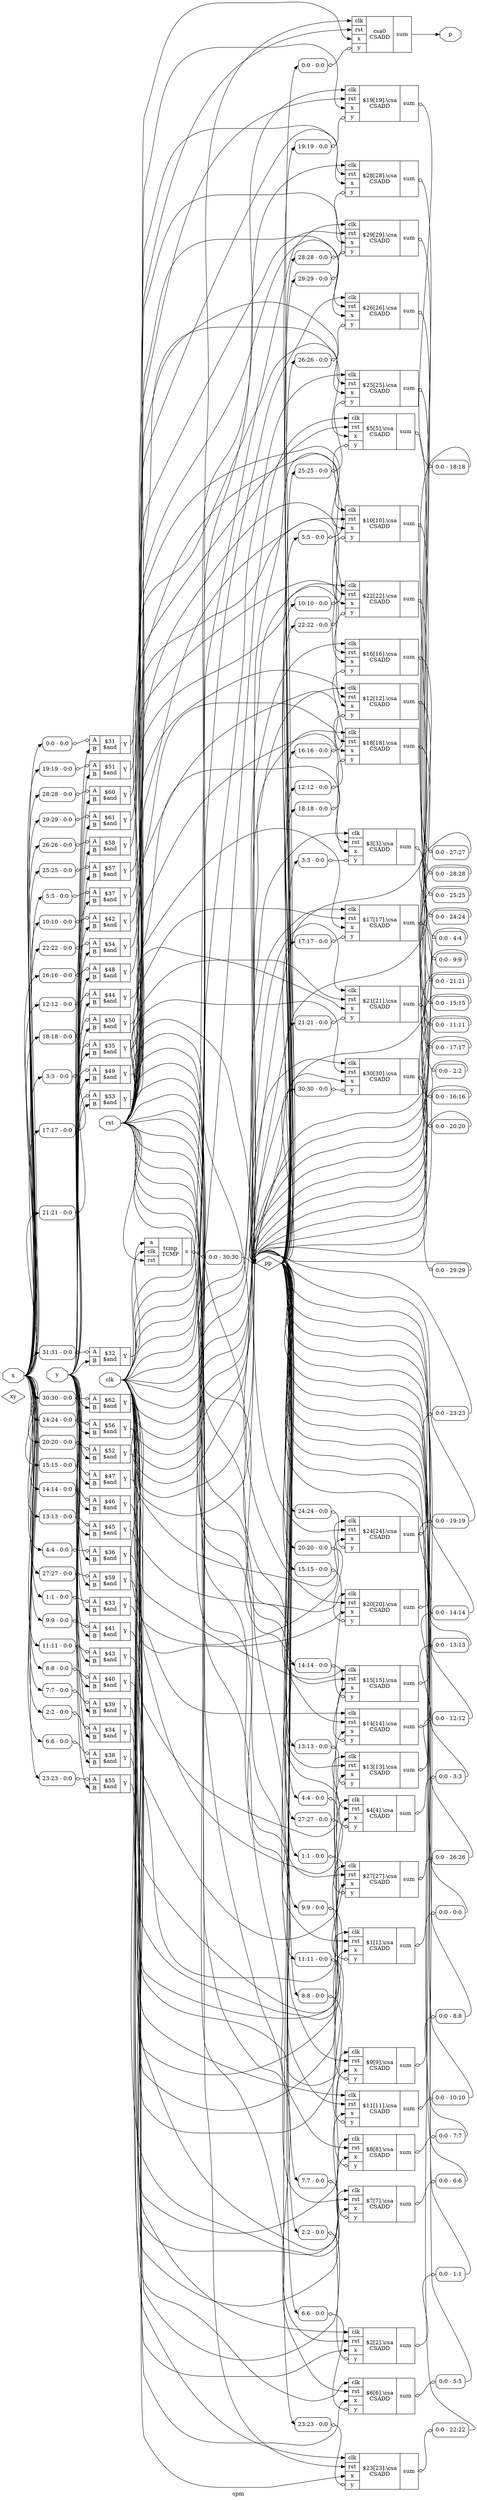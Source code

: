 digraph "spm" {
label="spm";
rankdir="LR";
remincross=true;
n33 [ shape=diamond, label="xy", color="black", fontcolor="black" ];
n34 [ shape=diamond, label="pp", color="black", fontcolor="black" ];
n35 [ shape=octagon, label="p", color="black", fontcolor="black" ];
n36 [ shape=octagon, label="x", color="black", fontcolor="black" ];
n37 [ shape=octagon, label="y", color="black", fontcolor="black" ];
n38 [ shape=octagon, label="rst", color="black", fontcolor="black" ];
n39 [ shape=octagon, label="clk", color="black", fontcolor="black" ];
c43 [ shape=record, label="{{<p40> A|<p41> B}|$62\n$and|{<p42> Y}}" ];
x0 [ shape=record, style=rounded, label="<s0> 30:30 - 0:0 " ];
x0:e -> c43:p40:w [arrowhead=odiamond, arrowtail=odiamond, dir=both, color="black", label=""];
c45 [ shape=record, label="{{<p39> clk|<p38> rst|<p36> x|<p37> y}|$30[30].\\csa\nCSADD|{<p44> sum}}" ];
x1 [ shape=record, style=rounded, label="<s0> 0:0 - 29:29 " ];
c45:p44:e -> x1:w [arrowhead=odiamond, arrowtail=odiamond, dir=both, color="black", label=""];
x2 [ shape=record, style=rounded, label="<s0> 30:30 - 0:0 " ];
x2:e -> c45:p37:w [arrowhead=odiamond, arrowtail=odiamond, dir=both, color="black", label=""];
c46 [ shape=record, label="{{<p40> A|<p41> B}|$61\n$and|{<p42> Y}}" ];
x3 [ shape=record, style=rounded, label="<s0> 29:29 - 0:0 " ];
x3:e -> c46:p40:w [arrowhead=odiamond, arrowtail=odiamond, dir=both, color="black", label=""];
c47 [ shape=record, label="{{<p39> clk|<p38> rst|<p36> x|<p37> y}|$29[29].\\csa\nCSADD|{<p44> sum}}" ];
x4 [ shape=record, style=rounded, label="<s0> 0:0 - 28:28 " ];
c47:p44:e -> x4:w [arrowhead=odiamond, arrowtail=odiamond, dir=both, color="black", label=""];
x5 [ shape=record, style=rounded, label="<s0> 29:29 - 0:0 " ];
x5:e -> c47:p37:w [arrowhead=odiamond, arrowtail=odiamond, dir=both, color="black", label=""];
c48 [ shape=record, label="{{<p40> A|<p41> B}|$60\n$and|{<p42> Y}}" ];
x6 [ shape=record, style=rounded, label="<s0> 28:28 - 0:0 " ];
x6:e -> c48:p40:w [arrowhead=odiamond, arrowtail=odiamond, dir=both, color="black", label=""];
c49 [ shape=record, label="{{<p39> clk|<p38> rst|<p36> x|<p37> y}|$28[28].\\csa\nCSADD|{<p44> sum}}" ];
x7 [ shape=record, style=rounded, label="<s0> 0:0 - 27:27 " ];
c49:p44:e -> x7:w [arrowhead=odiamond, arrowtail=odiamond, dir=both, color="black", label=""];
x8 [ shape=record, style=rounded, label="<s0> 28:28 - 0:0 " ];
x8:e -> c49:p37:w [arrowhead=odiamond, arrowtail=odiamond, dir=both, color="black", label=""];
c50 [ shape=record, label="{{<p40> A|<p41> B}|$59\n$and|{<p42> Y}}" ];
x9 [ shape=record, style=rounded, label="<s0> 27:27 - 0:0 " ];
x9:e -> c50:p40:w [arrowhead=odiamond, arrowtail=odiamond, dir=both, color="black", label=""];
c51 [ shape=record, label="{{<p39> clk|<p38> rst|<p36> x|<p37> y}|$27[27].\\csa\nCSADD|{<p44> sum}}" ];
x10 [ shape=record, style=rounded, label="<s0> 0:0 - 26:26 " ];
c51:p44:e -> x10:w [arrowhead=odiamond, arrowtail=odiamond, dir=both, color="black", label=""];
x11 [ shape=record, style=rounded, label="<s0> 27:27 - 0:0 " ];
x11:e -> c51:p37:w [arrowhead=odiamond, arrowtail=odiamond, dir=both, color="black", label=""];
c52 [ shape=record, label="{{<p40> A|<p41> B}|$58\n$and|{<p42> Y}}" ];
x12 [ shape=record, style=rounded, label="<s0> 26:26 - 0:0 " ];
x12:e -> c52:p40:w [arrowhead=odiamond, arrowtail=odiamond, dir=both, color="black", label=""];
c53 [ shape=record, label="{{<p39> clk|<p38> rst|<p36> x|<p37> y}|$26[26].\\csa\nCSADD|{<p44> sum}}" ];
x13 [ shape=record, style=rounded, label="<s0> 0:0 - 25:25 " ];
c53:p44:e -> x13:w [arrowhead=odiamond, arrowtail=odiamond, dir=both, color="black", label=""];
x14 [ shape=record, style=rounded, label="<s0> 26:26 - 0:0 " ];
x14:e -> c53:p37:w [arrowhead=odiamond, arrowtail=odiamond, dir=both, color="black", label=""];
c54 [ shape=record, label="{{<p40> A|<p41> B}|$57\n$and|{<p42> Y}}" ];
x15 [ shape=record, style=rounded, label="<s0> 25:25 - 0:0 " ];
x15:e -> c54:p40:w [arrowhead=odiamond, arrowtail=odiamond, dir=both, color="black", label=""];
c55 [ shape=record, label="{{<p39> clk|<p38> rst|<p36> x|<p37> y}|$25[25].\\csa\nCSADD|{<p44> sum}}" ];
x16 [ shape=record, style=rounded, label="<s0> 0:0 - 24:24 " ];
c55:p44:e -> x16:w [arrowhead=odiamond, arrowtail=odiamond, dir=both, color="black", label=""];
x17 [ shape=record, style=rounded, label="<s0> 25:25 - 0:0 " ];
x17:e -> c55:p37:w [arrowhead=odiamond, arrowtail=odiamond, dir=both, color="black", label=""];
c56 [ shape=record, label="{{<p40> A|<p41> B}|$56\n$and|{<p42> Y}}" ];
x18 [ shape=record, style=rounded, label="<s0> 24:24 - 0:0 " ];
x18:e -> c56:p40:w [arrowhead=odiamond, arrowtail=odiamond, dir=both, color="black", label=""];
c57 [ shape=record, label="{{<p39> clk|<p38> rst|<p36> x|<p37> y}|$24[24].\\csa\nCSADD|{<p44> sum}}" ];
x19 [ shape=record, style=rounded, label="<s0> 0:0 - 23:23 " ];
c57:p44:e -> x19:w [arrowhead=odiamond, arrowtail=odiamond, dir=both, color="black", label=""];
x20 [ shape=record, style=rounded, label="<s0> 24:24 - 0:0 " ];
x20:e -> c57:p37:w [arrowhead=odiamond, arrowtail=odiamond, dir=both, color="black", label=""];
c58 [ shape=record, label="{{<p40> A|<p41> B}|$55\n$and|{<p42> Y}}" ];
x21 [ shape=record, style=rounded, label="<s0> 23:23 - 0:0 " ];
x21:e -> c58:p40:w [arrowhead=odiamond, arrowtail=odiamond, dir=both, color="black", label=""];
c59 [ shape=record, label="{{<p39> clk|<p38> rst|<p36> x|<p37> y}|$23[23].\\csa\nCSADD|{<p44> sum}}" ];
x22 [ shape=record, style=rounded, label="<s0> 0:0 - 22:22 " ];
c59:p44:e -> x22:w [arrowhead=odiamond, arrowtail=odiamond, dir=both, color="black", label=""];
x23 [ shape=record, style=rounded, label="<s0> 23:23 - 0:0 " ];
x23:e -> c59:p37:w [arrowhead=odiamond, arrowtail=odiamond, dir=both, color="black", label=""];
c60 [ shape=record, label="{{<p40> A|<p41> B}|$54\n$and|{<p42> Y}}" ];
x24 [ shape=record, style=rounded, label="<s0> 22:22 - 0:0 " ];
x24:e -> c60:p40:w [arrowhead=odiamond, arrowtail=odiamond, dir=both, color="black", label=""];
c61 [ shape=record, label="{{<p39> clk|<p38> rst|<p36> x|<p37> y}|$22[22].\\csa\nCSADD|{<p44> sum}}" ];
x25 [ shape=record, style=rounded, label="<s0> 0:0 - 21:21 " ];
c61:p44:e -> x25:w [arrowhead=odiamond, arrowtail=odiamond, dir=both, color="black", label=""];
x26 [ shape=record, style=rounded, label="<s0> 22:22 - 0:0 " ];
x26:e -> c61:p37:w [arrowhead=odiamond, arrowtail=odiamond, dir=both, color="black", label=""];
c62 [ shape=record, label="{{<p40> A|<p41> B}|$53\n$and|{<p42> Y}}" ];
x27 [ shape=record, style=rounded, label="<s0> 21:21 - 0:0 " ];
x27:e -> c62:p40:w [arrowhead=odiamond, arrowtail=odiamond, dir=both, color="black", label=""];
c63 [ shape=record, label="{{<p39> clk|<p38> rst|<p36> x|<p37> y}|$21[21].\\csa\nCSADD|{<p44> sum}}" ];
x28 [ shape=record, style=rounded, label="<s0> 0:0 - 20:20 " ];
c63:p44:e -> x28:w [arrowhead=odiamond, arrowtail=odiamond, dir=both, color="black", label=""];
x29 [ shape=record, style=rounded, label="<s0> 21:21 - 0:0 " ];
x29:e -> c63:p37:w [arrowhead=odiamond, arrowtail=odiamond, dir=both, color="black", label=""];
c64 [ shape=record, label="{{<p40> A|<p41> B}|$52\n$and|{<p42> Y}}" ];
x30 [ shape=record, style=rounded, label="<s0> 20:20 - 0:0 " ];
x30:e -> c64:p40:w [arrowhead=odiamond, arrowtail=odiamond, dir=both, color="black", label=""];
c65 [ shape=record, label="{{<p39> clk|<p38> rst|<p36> x|<p37> y}|$20[20].\\csa\nCSADD|{<p44> sum}}" ];
x31 [ shape=record, style=rounded, label="<s0> 0:0 - 19:19 " ];
c65:p44:e -> x31:w [arrowhead=odiamond, arrowtail=odiamond, dir=both, color="black", label=""];
x32 [ shape=record, style=rounded, label="<s0> 20:20 - 0:0 " ];
x32:e -> c65:p37:w [arrowhead=odiamond, arrowtail=odiamond, dir=both, color="black", label=""];
c66 [ shape=record, label="{{<p40> A|<p41> B}|$51\n$and|{<p42> Y}}" ];
x33 [ shape=record, style=rounded, label="<s0> 19:19 - 0:0 " ];
x33:e -> c66:p40:w [arrowhead=odiamond, arrowtail=odiamond, dir=both, color="black", label=""];
c67 [ shape=record, label="{{<p39> clk|<p38> rst|<p36> x|<p37> y}|$19[19].\\csa\nCSADD|{<p44> sum}}" ];
x34 [ shape=record, style=rounded, label="<s0> 0:0 - 18:18 " ];
c67:p44:e -> x34:w [arrowhead=odiamond, arrowtail=odiamond, dir=both, color="black", label=""];
x35 [ shape=record, style=rounded, label="<s0> 19:19 - 0:0 " ];
x35:e -> c67:p37:w [arrowhead=odiamond, arrowtail=odiamond, dir=both, color="black", label=""];
c68 [ shape=record, label="{{<p40> A|<p41> B}|$50\n$and|{<p42> Y}}" ];
x36 [ shape=record, style=rounded, label="<s0> 18:18 - 0:0 " ];
x36:e -> c68:p40:w [arrowhead=odiamond, arrowtail=odiamond, dir=both, color="black", label=""];
c69 [ shape=record, label="{{<p39> clk|<p38> rst|<p36> x|<p37> y}|$18[18].\\csa\nCSADD|{<p44> sum}}" ];
x37 [ shape=record, style=rounded, label="<s0> 0:0 - 17:17 " ];
c69:p44:e -> x37:w [arrowhead=odiamond, arrowtail=odiamond, dir=both, color="black", label=""];
x38 [ shape=record, style=rounded, label="<s0> 18:18 - 0:0 " ];
x38:e -> c69:p37:w [arrowhead=odiamond, arrowtail=odiamond, dir=both, color="black", label=""];
c70 [ shape=record, label="{{<p40> A|<p41> B}|$49\n$and|{<p42> Y}}" ];
x39 [ shape=record, style=rounded, label="<s0> 17:17 - 0:0 " ];
x39:e -> c70:p40:w [arrowhead=odiamond, arrowtail=odiamond, dir=both, color="black", label=""];
c71 [ shape=record, label="{{<p39> clk|<p38> rst|<p36> x|<p37> y}|$17[17].\\csa\nCSADD|{<p44> sum}}" ];
x40 [ shape=record, style=rounded, label="<s0> 0:0 - 16:16 " ];
c71:p44:e -> x40:w [arrowhead=odiamond, arrowtail=odiamond, dir=both, color="black", label=""];
x41 [ shape=record, style=rounded, label="<s0> 17:17 - 0:0 " ];
x41:e -> c71:p37:w [arrowhead=odiamond, arrowtail=odiamond, dir=both, color="black", label=""];
c72 [ shape=record, label="{{<p40> A|<p41> B}|$48\n$and|{<p42> Y}}" ];
x42 [ shape=record, style=rounded, label="<s0> 16:16 - 0:0 " ];
x42:e -> c72:p40:w [arrowhead=odiamond, arrowtail=odiamond, dir=both, color="black", label=""];
c73 [ shape=record, label="{{<p39> clk|<p38> rst|<p36> x|<p37> y}|$16[16].\\csa\nCSADD|{<p44> sum}}" ];
x43 [ shape=record, style=rounded, label="<s0> 0:0 - 15:15 " ];
c73:p44:e -> x43:w [arrowhead=odiamond, arrowtail=odiamond, dir=both, color="black", label=""];
x44 [ shape=record, style=rounded, label="<s0> 16:16 - 0:0 " ];
x44:e -> c73:p37:w [arrowhead=odiamond, arrowtail=odiamond, dir=both, color="black", label=""];
c74 [ shape=record, label="{{<p40> A|<p41> B}|$47\n$and|{<p42> Y}}" ];
x45 [ shape=record, style=rounded, label="<s0> 15:15 - 0:0 " ];
x45:e -> c74:p40:w [arrowhead=odiamond, arrowtail=odiamond, dir=both, color="black", label=""];
c75 [ shape=record, label="{{<p39> clk|<p38> rst|<p36> x|<p37> y}|$15[15].\\csa\nCSADD|{<p44> sum}}" ];
x46 [ shape=record, style=rounded, label="<s0> 0:0 - 14:14 " ];
c75:p44:e -> x46:w [arrowhead=odiamond, arrowtail=odiamond, dir=both, color="black", label=""];
x47 [ shape=record, style=rounded, label="<s0> 15:15 - 0:0 " ];
x47:e -> c75:p37:w [arrowhead=odiamond, arrowtail=odiamond, dir=both, color="black", label=""];
c76 [ shape=record, label="{{<p40> A|<p41> B}|$46\n$and|{<p42> Y}}" ];
x48 [ shape=record, style=rounded, label="<s0> 14:14 - 0:0 " ];
x48:e -> c76:p40:w [arrowhead=odiamond, arrowtail=odiamond, dir=both, color="black", label=""];
c77 [ shape=record, label="{{<p39> clk|<p38> rst|<p36> x|<p37> y}|$14[14].\\csa\nCSADD|{<p44> sum}}" ];
x49 [ shape=record, style=rounded, label="<s0> 0:0 - 13:13 " ];
c77:p44:e -> x49:w [arrowhead=odiamond, arrowtail=odiamond, dir=both, color="black", label=""];
x50 [ shape=record, style=rounded, label="<s0> 14:14 - 0:0 " ];
x50:e -> c77:p37:w [arrowhead=odiamond, arrowtail=odiamond, dir=both, color="black", label=""];
c78 [ shape=record, label="{{<p40> A|<p41> B}|$45\n$and|{<p42> Y}}" ];
x51 [ shape=record, style=rounded, label="<s0> 13:13 - 0:0 " ];
x51:e -> c78:p40:w [arrowhead=odiamond, arrowtail=odiamond, dir=both, color="black", label=""];
c79 [ shape=record, label="{{<p39> clk|<p38> rst|<p36> x|<p37> y}|$13[13].\\csa\nCSADD|{<p44> sum}}" ];
x52 [ shape=record, style=rounded, label="<s0> 0:0 - 12:12 " ];
c79:p44:e -> x52:w [arrowhead=odiamond, arrowtail=odiamond, dir=both, color="black", label=""];
x53 [ shape=record, style=rounded, label="<s0> 13:13 - 0:0 " ];
x53:e -> c79:p37:w [arrowhead=odiamond, arrowtail=odiamond, dir=both, color="black", label=""];
c80 [ shape=record, label="{{<p40> A|<p41> B}|$44\n$and|{<p42> Y}}" ];
x54 [ shape=record, style=rounded, label="<s0> 12:12 - 0:0 " ];
x54:e -> c80:p40:w [arrowhead=odiamond, arrowtail=odiamond, dir=both, color="black", label=""];
c81 [ shape=record, label="{{<p39> clk|<p38> rst|<p36> x|<p37> y}|$12[12].\\csa\nCSADD|{<p44> sum}}" ];
x55 [ shape=record, style=rounded, label="<s0> 0:0 - 11:11 " ];
c81:p44:e -> x55:w [arrowhead=odiamond, arrowtail=odiamond, dir=both, color="black", label=""];
x56 [ shape=record, style=rounded, label="<s0> 12:12 - 0:0 " ];
x56:e -> c81:p37:w [arrowhead=odiamond, arrowtail=odiamond, dir=both, color="black", label=""];
c82 [ shape=record, label="{{<p40> A|<p41> B}|$43\n$and|{<p42> Y}}" ];
x57 [ shape=record, style=rounded, label="<s0> 11:11 - 0:0 " ];
x57:e -> c82:p40:w [arrowhead=odiamond, arrowtail=odiamond, dir=both, color="black", label=""];
c83 [ shape=record, label="{{<p39> clk|<p38> rst|<p36> x|<p37> y}|$11[11].\\csa\nCSADD|{<p44> sum}}" ];
x58 [ shape=record, style=rounded, label="<s0> 0:0 - 10:10 " ];
c83:p44:e -> x58:w [arrowhead=odiamond, arrowtail=odiamond, dir=both, color="black", label=""];
x59 [ shape=record, style=rounded, label="<s0> 11:11 - 0:0 " ];
x59:e -> c83:p37:w [arrowhead=odiamond, arrowtail=odiamond, dir=both, color="black", label=""];
c84 [ shape=record, label="{{<p40> A|<p41> B}|$42\n$and|{<p42> Y}}" ];
x60 [ shape=record, style=rounded, label="<s0> 10:10 - 0:0 " ];
x60:e -> c84:p40:w [arrowhead=odiamond, arrowtail=odiamond, dir=both, color="black", label=""];
c85 [ shape=record, label="{{<p39> clk|<p38> rst|<p36> x|<p37> y}|$10[10].\\csa\nCSADD|{<p44> sum}}" ];
x61 [ shape=record, style=rounded, label="<s0> 0:0 - 9:9 " ];
c85:p44:e -> x61:w [arrowhead=odiamond, arrowtail=odiamond, dir=both, color="black", label=""];
x62 [ shape=record, style=rounded, label="<s0> 10:10 - 0:0 " ];
x62:e -> c85:p37:w [arrowhead=odiamond, arrowtail=odiamond, dir=both, color="black", label=""];
c86 [ shape=record, label="{{<p40> A|<p41> B}|$41\n$and|{<p42> Y}}" ];
x63 [ shape=record, style=rounded, label="<s0> 9:9 - 0:0 " ];
x63:e -> c86:p40:w [arrowhead=odiamond, arrowtail=odiamond, dir=both, color="black", label=""];
c87 [ shape=record, label="{{<p39> clk|<p38> rst|<p36> x|<p37> y}|$9[9].\\csa\nCSADD|{<p44> sum}}" ];
x64 [ shape=record, style=rounded, label="<s0> 0:0 - 8:8 " ];
c87:p44:e -> x64:w [arrowhead=odiamond, arrowtail=odiamond, dir=both, color="black", label=""];
x65 [ shape=record, style=rounded, label="<s0> 9:9 - 0:0 " ];
x65:e -> c87:p37:w [arrowhead=odiamond, arrowtail=odiamond, dir=both, color="black", label=""];
c88 [ shape=record, label="{{<p40> A|<p41> B}|$40\n$and|{<p42> Y}}" ];
x66 [ shape=record, style=rounded, label="<s0> 8:8 - 0:0 " ];
x66:e -> c88:p40:w [arrowhead=odiamond, arrowtail=odiamond, dir=both, color="black", label=""];
c89 [ shape=record, label="{{<p39> clk|<p38> rst|<p36> x|<p37> y}|$8[8].\\csa\nCSADD|{<p44> sum}}" ];
x67 [ shape=record, style=rounded, label="<s0> 0:0 - 7:7 " ];
c89:p44:e -> x67:w [arrowhead=odiamond, arrowtail=odiamond, dir=both, color="black", label=""];
x68 [ shape=record, style=rounded, label="<s0> 8:8 - 0:0 " ];
x68:e -> c89:p37:w [arrowhead=odiamond, arrowtail=odiamond, dir=both, color="black", label=""];
c90 [ shape=record, label="{{<p40> A|<p41> B}|$39\n$and|{<p42> Y}}" ];
x69 [ shape=record, style=rounded, label="<s0> 7:7 - 0:0 " ];
x69:e -> c90:p40:w [arrowhead=odiamond, arrowtail=odiamond, dir=both, color="black", label=""];
c91 [ shape=record, label="{{<p39> clk|<p38> rst|<p36> x|<p37> y}|$7[7].\\csa\nCSADD|{<p44> sum}}" ];
x70 [ shape=record, style=rounded, label="<s0> 0:0 - 6:6 " ];
c91:p44:e -> x70:w [arrowhead=odiamond, arrowtail=odiamond, dir=both, color="black", label=""];
x71 [ shape=record, style=rounded, label="<s0> 7:7 - 0:0 " ];
x71:e -> c91:p37:w [arrowhead=odiamond, arrowtail=odiamond, dir=both, color="black", label=""];
c92 [ shape=record, label="{{<p40> A|<p41> B}|$38\n$and|{<p42> Y}}" ];
x72 [ shape=record, style=rounded, label="<s0> 6:6 - 0:0 " ];
x72:e -> c92:p40:w [arrowhead=odiamond, arrowtail=odiamond, dir=both, color="black", label=""];
c93 [ shape=record, label="{{<p39> clk|<p38> rst|<p36> x|<p37> y}|$6[6].\\csa\nCSADD|{<p44> sum}}" ];
x73 [ shape=record, style=rounded, label="<s0> 0:0 - 5:5 " ];
c93:p44:e -> x73:w [arrowhead=odiamond, arrowtail=odiamond, dir=both, color="black", label=""];
x74 [ shape=record, style=rounded, label="<s0> 6:6 - 0:0 " ];
x74:e -> c93:p37:w [arrowhead=odiamond, arrowtail=odiamond, dir=both, color="black", label=""];
c94 [ shape=record, label="{{<p40> A|<p41> B}|$37\n$and|{<p42> Y}}" ];
x75 [ shape=record, style=rounded, label="<s0> 5:5 - 0:0 " ];
x75:e -> c94:p40:w [arrowhead=odiamond, arrowtail=odiamond, dir=both, color="black", label=""];
c95 [ shape=record, label="{{<p39> clk|<p38> rst|<p36> x|<p37> y}|$5[5].\\csa\nCSADD|{<p44> sum}}" ];
x76 [ shape=record, style=rounded, label="<s0> 0:0 - 4:4 " ];
c95:p44:e -> x76:w [arrowhead=odiamond, arrowtail=odiamond, dir=both, color="black", label=""];
x77 [ shape=record, style=rounded, label="<s0> 5:5 - 0:0 " ];
x77:e -> c95:p37:w [arrowhead=odiamond, arrowtail=odiamond, dir=both, color="black", label=""];
c96 [ shape=record, label="{{<p40> A|<p41> B}|$36\n$and|{<p42> Y}}" ];
x78 [ shape=record, style=rounded, label="<s0> 4:4 - 0:0 " ];
x78:e -> c96:p40:w [arrowhead=odiamond, arrowtail=odiamond, dir=both, color="black", label=""];
c97 [ shape=record, label="{{<p39> clk|<p38> rst|<p36> x|<p37> y}|$4[4].\\csa\nCSADD|{<p44> sum}}" ];
x79 [ shape=record, style=rounded, label="<s0> 0:0 - 3:3 " ];
c97:p44:e -> x79:w [arrowhead=odiamond, arrowtail=odiamond, dir=both, color="black", label=""];
x80 [ shape=record, style=rounded, label="<s0> 4:4 - 0:0 " ];
x80:e -> c97:p37:w [arrowhead=odiamond, arrowtail=odiamond, dir=both, color="black", label=""];
c98 [ shape=record, label="{{<p40> A|<p41> B}|$35\n$and|{<p42> Y}}" ];
x81 [ shape=record, style=rounded, label="<s0> 3:3 - 0:0 " ];
x81:e -> c98:p40:w [arrowhead=odiamond, arrowtail=odiamond, dir=both, color="black", label=""];
c99 [ shape=record, label="{{<p39> clk|<p38> rst|<p36> x|<p37> y}|$3[3].\\csa\nCSADD|{<p44> sum}}" ];
x82 [ shape=record, style=rounded, label="<s0> 0:0 - 2:2 " ];
c99:p44:e -> x82:w [arrowhead=odiamond, arrowtail=odiamond, dir=both, color="black", label=""];
x83 [ shape=record, style=rounded, label="<s0> 3:3 - 0:0 " ];
x83:e -> c99:p37:w [arrowhead=odiamond, arrowtail=odiamond, dir=both, color="black", label=""];
c100 [ shape=record, label="{{<p40> A|<p41> B}|$34\n$and|{<p42> Y}}" ];
x84 [ shape=record, style=rounded, label="<s0> 2:2 - 0:0 " ];
x84:e -> c100:p40:w [arrowhead=odiamond, arrowtail=odiamond, dir=both, color="black", label=""];
c101 [ shape=record, label="{{<p39> clk|<p38> rst|<p36> x|<p37> y}|$2[2].\\csa\nCSADD|{<p44> sum}}" ];
x85 [ shape=record, style=rounded, label="<s0> 0:0 - 1:1 " ];
c101:p44:e -> x85:w [arrowhead=odiamond, arrowtail=odiamond, dir=both, color="black", label=""];
x86 [ shape=record, style=rounded, label="<s0> 2:2 - 0:0 " ];
x86:e -> c101:p37:w [arrowhead=odiamond, arrowtail=odiamond, dir=both, color="black", label=""];
c102 [ shape=record, label="{{<p40> A|<p41> B}|$33\n$and|{<p42> Y}}" ];
x87 [ shape=record, style=rounded, label="<s0> 1:1 - 0:0 " ];
x87:e -> c102:p40:w [arrowhead=odiamond, arrowtail=odiamond, dir=both, color="black", label=""];
c103 [ shape=record, label="{{<p39> clk|<p38> rst|<p36> x|<p37> y}|$1[1].\\csa\nCSADD|{<p44> sum}}" ];
x88 [ shape=record, style=rounded, label="<s0> 0:0 - 0:0 " ];
c103:p44:e -> x88:w [arrowhead=odiamond, arrowtail=odiamond, dir=both, color="black", label=""];
x89 [ shape=record, style=rounded, label="<s0> 1:1 - 0:0 " ];
x89:e -> c103:p37:w [arrowhead=odiamond, arrowtail=odiamond, dir=both, color="black", label=""];
c104 [ shape=record, label="{{<p40> A|<p41> B}|$32\n$and|{<p42> Y}}" ];
x90 [ shape=record, style=rounded, label="<s0> 31:31 - 0:0 " ];
x90:e -> c104:p40:w [arrowhead=odiamond, arrowtail=odiamond, dir=both, color="black", label=""];
c107 [ shape=record, label="{{<p105> a|<p39> clk|<p38> rst}|tcmp\nTCMP|{<p106> s}}" ];
x91 [ shape=record, style=rounded, label="<s0> 0:0 - 30:30 " ];
c107:p106:e -> x91:w [arrowhead=odiamond, arrowtail=odiamond, dir=both, color="black", label=""];
c108 [ shape=record, label="{{<p40> A|<p41> B}|$31\n$and|{<p42> Y}}" ];
x92 [ shape=record, style=rounded, label="<s0> 0:0 - 0:0 " ];
x92:e -> c108:p40:w [arrowhead=odiamond, arrowtail=odiamond, dir=both, color="black", label=""];
c109 [ shape=record, label="{{<p39> clk|<p38> rst|<p36> x|<p37> y}|csa0\nCSADD|{<p44> sum}}" ];
x93 [ shape=record, style=rounded, label="<s0> 0:0 - 0:0 " ];
x93:e -> c109:p37:w [arrowhead=odiamond, arrowtail=odiamond, dir=both, color="black", label=""];
c43:p42:e -> c45:p36:w [color="black", label=""];
c62:p42:e -> c63:p36:w [color="black", label=""];
c64:p42:e -> c65:p36:w [color="black", label=""];
c66:p42:e -> c67:p36:w [color="black", label=""];
c68:p42:e -> c69:p36:w [color="black", label=""];
c70:p42:e -> c71:p36:w [color="black", label=""];
c72:p42:e -> c73:p36:w [color="black", label=""];
c74:p42:e -> c75:p36:w [color="black", label=""];
c76:p42:e -> c77:p36:w [color="black", label=""];
c78:p42:e -> c79:p36:w [color="black", label=""];
c80:p42:e -> c81:p36:w [color="black", label=""];
c46:p42:e -> c47:p36:w [color="black", label=""];
c82:p42:e -> c83:p36:w [color="black", label=""];
c84:p42:e -> c85:p36:w [color="black", label=""];
c86:p42:e -> c87:p36:w [color="black", label=""];
c88:p42:e -> c89:p36:w [color="black", label=""];
c90:p42:e -> c91:p36:w [color="black", label=""];
c92:p42:e -> c93:p36:w [color="black", label=""];
c94:p42:e -> c95:p36:w [color="black", label=""];
c96:p42:e -> c97:p36:w [color="black", label=""];
c98:p42:e -> c99:p36:w [color="black", label=""];
c100:p42:e -> c101:p36:w [color="black", label=""];
c48:p42:e -> c49:p36:w [color="black", label=""];
c102:p42:e -> c103:p36:w [color="black", label=""];
c104:p42:e -> c107:p105:w [color="black", label=""];
c108:p42:e -> c109:p36:w [color="black", label=""];
x10:s0:e -> n34:w [color="black", label=""];
x13:s0:e -> n34:w [color="black", label=""];
x16:s0:e -> n34:w [color="black", label=""];
x19:s0:e -> n34:w [color="black", label=""];
x1:s0:e -> n34:w [color="black", label=""];
x22:s0:e -> n34:w [color="black", label=""];
x25:s0:e -> n34:w [color="black", label=""];
x28:s0:e -> n34:w [color="black", label=""];
x31:s0:e -> n34:w [color="black", label=""];
x34:s0:e -> n34:w [color="black", label=""];
x37:s0:e -> n34:w [color="black", label=""];
x40:s0:e -> n34:w [color="black", label=""];
x43:s0:e -> n34:w [color="black", label=""];
x46:s0:e -> n34:w [color="black", label=""];
x49:s0:e -> n34:w [color="black", label=""];
x4:s0:e -> n34:w [color="black", label=""];
x52:s0:e -> n34:w [color="black", label=""];
x55:s0:e -> n34:w [color="black", label=""];
x58:s0:e -> n34:w [color="black", label=""];
x61:s0:e -> n34:w [color="black", label=""];
x64:s0:e -> n34:w [color="black", label=""];
x67:s0:e -> n34:w [color="black", label=""];
x70:s0:e -> n34:w [color="black", label=""];
x73:s0:e -> n34:w [color="black", label=""];
x76:s0:e -> n34:w [color="black", label=""];
x79:s0:e -> n34:w [color="black", label=""];
x7:s0:e -> n34:w [color="black", label=""];
x82:s0:e -> n34:w [color="black", label=""];
x85:s0:e -> n34:w [color="black", label=""];
x88:s0:e -> n34:w [color="black", label=""];
x91:s0:e -> n34:w [color="black", label=""];
n34:e -> x11:s0:w [color="black", label=""];
n34:e -> x14:s0:w [color="black", label=""];
n34:e -> x17:s0:w [color="black", label=""];
n34:e -> x20:s0:w [color="black", label=""];
n34:e -> x23:s0:w [color="black", label=""];
n34:e -> x26:s0:w [color="black", label=""];
n34:e -> x29:s0:w [color="black", label=""];
n34:e -> x2:s0:w [color="black", label=""];
n34:e -> x32:s0:w [color="black", label=""];
n34:e -> x35:s0:w [color="black", label=""];
n34:e -> x38:s0:w [color="black", label=""];
n34:e -> x41:s0:w [color="black", label=""];
n34:e -> x44:s0:w [color="black", label=""];
n34:e -> x47:s0:w [color="black", label=""];
n34:e -> x50:s0:w [color="black", label=""];
n34:e -> x53:s0:w [color="black", label=""];
n34:e -> x56:s0:w [color="black", label=""];
n34:e -> x59:s0:w [color="black", label=""];
n34:e -> x5:s0:w [color="black", label=""];
n34:e -> x62:s0:w [color="black", label=""];
n34:e -> x65:s0:w [color="black", label=""];
n34:e -> x68:s0:w [color="black", label=""];
n34:e -> x71:s0:w [color="black", label=""];
n34:e -> x74:s0:w [color="black", label=""];
n34:e -> x77:s0:w [color="black", label=""];
n34:e -> x80:s0:w [color="black", label=""];
n34:e -> x83:s0:w [color="black", label=""];
n34:e -> x86:s0:w [color="black", label=""];
n34:e -> x89:s0:w [color="black", label=""];
n34:e -> x8:s0:w [color="black", label=""];
n34:e -> x93:s0:w [color="black", label=""];
c109:p44:e -> n35:w [color="black", label=""];
n36:e -> x0:s0:w [color="black", label=""];
n36:e -> x12:s0:w [color="black", label=""];
n36:e -> x15:s0:w [color="black", label=""];
n36:e -> x18:s0:w [color="black", label=""];
n36:e -> x21:s0:w [color="black", label=""];
n36:e -> x24:s0:w [color="black", label=""];
n36:e -> x27:s0:w [color="black", label=""];
n36:e -> x30:s0:w [color="black", label=""];
n36:e -> x33:s0:w [color="black", label=""];
n36:e -> x36:s0:w [color="black", label=""];
n36:e -> x39:s0:w [color="black", label=""];
n36:e -> x3:s0:w [color="black", label=""];
n36:e -> x42:s0:w [color="black", label=""];
n36:e -> x45:s0:w [color="black", label=""];
n36:e -> x48:s0:w [color="black", label=""];
n36:e -> x51:s0:w [color="black", label=""];
n36:e -> x54:s0:w [color="black", label=""];
n36:e -> x57:s0:w [color="black", label=""];
n36:e -> x60:s0:w [color="black", label=""];
n36:e -> x63:s0:w [color="black", label=""];
n36:e -> x66:s0:w [color="black", label=""];
n36:e -> x69:s0:w [color="black", label=""];
n36:e -> x6:s0:w [color="black", label=""];
n36:e -> x72:s0:w [color="black", label=""];
n36:e -> x75:s0:w [color="black", label=""];
n36:e -> x78:s0:w [color="black", label=""];
n36:e -> x81:s0:w [color="black", label=""];
n36:e -> x84:s0:w [color="black", label=""];
n36:e -> x87:s0:w [color="black", label=""];
n36:e -> x90:s0:w [color="black", label=""];
n36:e -> x92:s0:w [color="black", label=""];
n36:e -> x9:s0:w [color="black", label=""];
n37:e -> c100:p41:w [color="black", label=""];
n37:e -> c102:p41:w [color="black", label=""];
n37:e -> c104:p41:w [color="black", label=""];
n37:e -> c108:p41:w [color="black", label=""];
n37:e -> c43:p41:w [color="black", label=""];
n37:e -> c46:p41:w [color="black", label=""];
n37:e -> c48:p41:w [color="black", label=""];
n37:e -> c50:p41:w [color="black", label=""];
n37:e -> c52:p41:w [color="black", label=""];
n37:e -> c54:p41:w [color="black", label=""];
n37:e -> c56:p41:w [color="black", label=""];
n37:e -> c58:p41:w [color="black", label=""];
n37:e -> c60:p41:w [color="black", label=""];
n37:e -> c62:p41:w [color="black", label=""];
n37:e -> c64:p41:w [color="black", label=""];
n37:e -> c66:p41:w [color="black", label=""];
n37:e -> c68:p41:w [color="black", label=""];
n37:e -> c70:p41:w [color="black", label=""];
n37:e -> c72:p41:w [color="black", label=""];
n37:e -> c74:p41:w [color="black", label=""];
n37:e -> c76:p41:w [color="black", label=""];
n37:e -> c78:p41:w [color="black", label=""];
n37:e -> c80:p41:w [color="black", label=""];
n37:e -> c82:p41:w [color="black", label=""];
n37:e -> c84:p41:w [color="black", label=""];
n37:e -> c86:p41:w [color="black", label=""];
n37:e -> c88:p41:w [color="black", label=""];
n37:e -> c90:p41:w [color="black", label=""];
n37:e -> c92:p41:w [color="black", label=""];
n37:e -> c94:p41:w [color="black", label=""];
n37:e -> c96:p41:w [color="black", label=""];
n37:e -> c98:p41:w [color="black", label=""];
n38:e -> c101:p38:w [color="black", label=""];
n38:e -> c103:p38:w [color="black", label=""];
n38:e -> c107:p38:w [color="black", label=""];
n38:e -> c109:p38:w [color="black", label=""];
n38:e -> c45:p38:w [color="black", label=""];
n38:e -> c47:p38:w [color="black", label=""];
n38:e -> c49:p38:w [color="black", label=""];
n38:e -> c51:p38:w [color="black", label=""];
n38:e -> c53:p38:w [color="black", label=""];
n38:e -> c55:p38:w [color="black", label=""];
n38:e -> c57:p38:w [color="black", label=""];
n38:e -> c59:p38:w [color="black", label=""];
n38:e -> c61:p38:w [color="black", label=""];
n38:e -> c63:p38:w [color="black", label=""];
n38:e -> c65:p38:w [color="black", label=""];
n38:e -> c67:p38:w [color="black", label=""];
n38:e -> c69:p38:w [color="black", label=""];
n38:e -> c71:p38:w [color="black", label=""];
n38:e -> c73:p38:w [color="black", label=""];
n38:e -> c75:p38:w [color="black", label=""];
n38:e -> c77:p38:w [color="black", label=""];
n38:e -> c79:p38:w [color="black", label=""];
n38:e -> c81:p38:w [color="black", label=""];
n38:e -> c83:p38:w [color="black", label=""];
n38:e -> c85:p38:w [color="black", label=""];
n38:e -> c87:p38:w [color="black", label=""];
n38:e -> c89:p38:w [color="black", label=""];
n38:e -> c91:p38:w [color="black", label=""];
n38:e -> c93:p38:w [color="black", label=""];
n38:e -> c95:p38:w [color="black", label=""];
n38:e -> c97:p38:w [color="black", label=""];
n38:e -> c99:p38:w [color="black", label=""];
n39:e -> c101:p39:w [color="black", label=""];
n39:e -> c103:p39:w [color="black", label=""];
n39:e -> c107:p39:w [color="black", label=""];
n39:e -> c109:p39:w [color="black", label=""];
n39:e -> c45:p39:w [color="black", label=""];
n39:e -> c47:p39:w [color="black", label=""];
n39:e -> c49:p39:w [color="black", label=""];
n39:e -> c51:p39:w [color="black", label=""];
n39:e -> c53:p39:w [color="black", label=""];
n39:e -> c55:p39:w [color="black", label=""];
n39:e -> c57:p39:w [color="black", label=""];
n39:e -> c59:p39:w [color="black", label=""];
n39:e -> c61:p39:w [color="black", label=""];
n39:e -> c63:p39:w [color="black", label=""];
n39:e -> c65:p39:w [color="black", label=""];
n39:e -> c67:p39:w [color="black", label=""];
n39:e -> c69:p39:w [color="black", label=""];
n39:e -> c71:p39:w [color="black", label=""];
n39:e -> c73:p39:w [color="black", label=""];
n39:e -> c75:p39:w [color="black", label=""];
n39:e -> c77:p39:w [color="black", label=""];
n39:e -> c79:p39:w [color="black", label=""];
n39:e -> c81:p39:w [color="black", label=""];
n39:e -> c83:p39:w [color="black", label=""];
n39:e -> c85:p39:w [color="black", label=""];
n39:e -> c87:p39:w [color="black", label=""];
n39:e -> c89:p39:w [color="black", label=""];
n39:e -> c91:p39:w [color="black", label=""];
n39:e -> c93:p39:w [color="black", label=""];
n39:e -> c95:p39:w [color="black", label=""];
n39:e -> c97:p39:w [color="black", label=""];
n39:e -> c99:p39:w [color="black", label=""];
c50:p42:e -> c51:p36:w [color="black", label=""];
c52:p42:e -> c53:p36:w [color="black", label=""];
c54:p42:e -> c55:p36:w [color="black", label=""];
c56:p42:e -> c57:p36:w [color="black", label=""];
c58:p42:e -> c59:p36:w [color="black", label=""];
c60:p42:e -> c61:p36:w [color="black", label=""];
}

